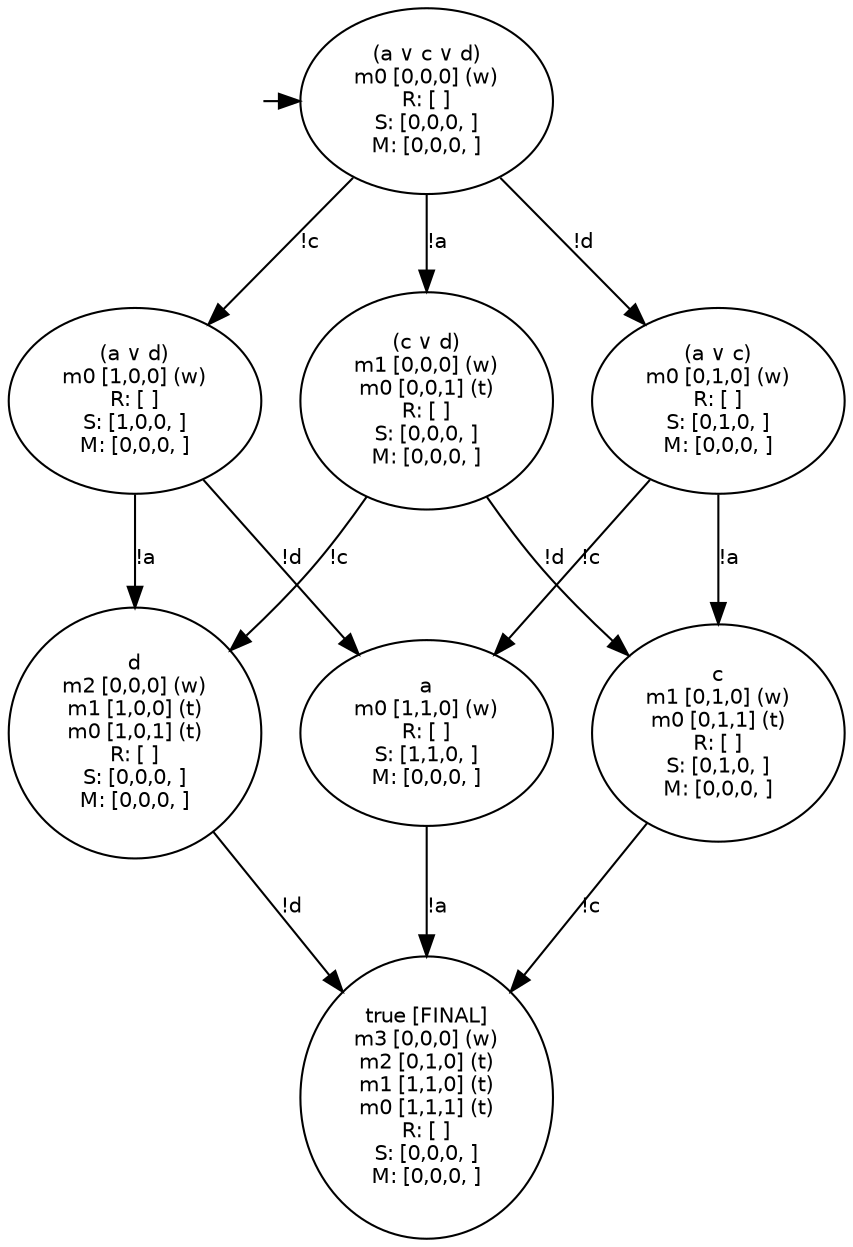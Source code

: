 digraph G {
 node [fontname="Helvetica" fontsize=10]
 edge [fontname="Helvetica" fontsize=10]
INIT [label="" height="0.01" width="0.01" style="invis"]
INIT -> "0x91d0268" [minlen="0.5"]
"0x91d0268" [label="(a &or; c &or; d)\nm0 [0,0,0] (w)\nR: [ ]\nS: [0,0,0, ]\nM: [0,0,0, ]\n"]
"0x91d0268" -> "0x91d06b8" [label="!c"]
"0x91d0268" -> "0x91d2998" [label="!d"]
"0x91d0268" -> "0x91d15b0" [label="!a"]
"0x91d06b8" [label="(a &or; d)\nm0 [1,0,0] (w)\nR: [ ]\nS: [1,0,0, ]\nM: [0,0,0, ]\n"]
"0x91d06b8" -> "0x91d17c0" [label="!d"]
"0x91d06b8" -> "0x91d1cb8" [label="!a"]
"0x91d2998" [label="(a &or; c)\nm0 [0,1,0] (w)\nR: [ ]\nS: [0,1,0, ]\nM: [0,0,0, ]\n"]
"0x91d2998" -> "0x91d17c0" [label="!c"]
"0x91d2998" -> "0x91d15e0" [label="!a"]
"0x91d17c0" [label="a\nm0 [1,1,0] (w)\nR: [ ]\nS: [1,1,0, ]\nM: [0,0,0, ]\n"]
"0x91d17c0" -> "0x91d29c8" [label="!a"]
"0x91d15b0" [label="(c &or; d)\nm1 [0,0,0] (w)\nm0 [0,0,1] (t)\nR: [ ]\nS: [0,0,0, ]\nM: [0,0,0, ]\n"]
"0x91d15b0" -> "0x91d1cb8" [label="!c"]
"0x91d15b0" -> "0x91d15e0" [label="!d"]
"0x91d15e0" [label="c\nm1 [0,1,0] (w)\nm0 [0,1,1] (t)\nR: [ ]\nS: [0,1,0, ]\nM: [0,0,0, ]\n"]
"0x91d15e0" -> "0x91d29c8" [label="!c"]
"0x91d1cb8" [label="d\nm2 [0,0,0] (w)\nm1 [1,0,0] (t)\nm0 [1,0,1] (t)\nR: [ ]\nS: [0,0,0, ]\nM: [0,0,0, ]\n"]
"0x91d1cb8" -> "0x91d29c8" [label="!d"]
"0x91d29c8" [label="true [FINAL]\nm3 [0,0,0] (w)\nm2 [0,1,0] (t)\nm1 [1,1,0] (t)\nm0 [1,1,1] (t)\nR: [ ]\nS: [0,0,0, ]\nM: [0,0,0, ]\n"]
}
